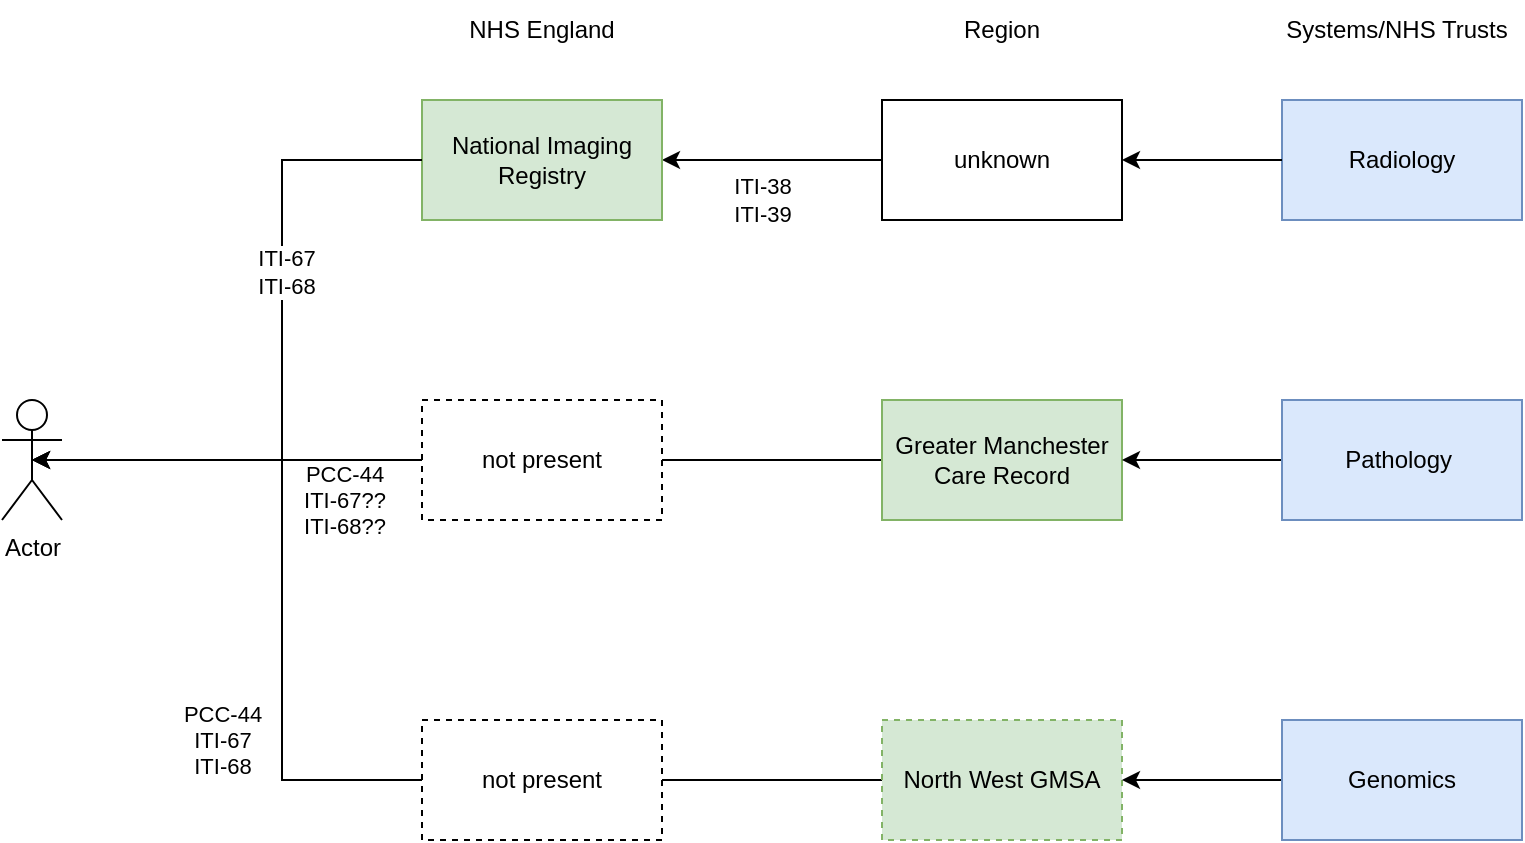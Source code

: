 <mxfile version="28.0.9">
  <diagram name="Page-1" id="b_ohoWjHpFIqI_drD8ev">
    <mxGraphModel grid="1" page="1" gridSize="10" guides="1" tooltips="1" connect="1" arrows="1" fold="1" pageScale="1" pageWidth="850" pageHeight="1100" math="0" shadow="0">
      <root>
        <mxCell id="0" />
        <mxCell id="1" parent="0" />
        <mxCell id="VlpDXsIO-DrW601zX8-2-7" style="edgeStyle=orthogonalEdgeStyle;rounded=0;orthogonalLoop=1;jettySize=auto;html=1;" edge="1" parent="1" source="VlpDXsIO-DrW601zX8-2-17" target="VlpDXsIO-DrW601zX8-2-5">
          <mxGeometry relative="1" as="geometry" />
        </mxCell>
        <mxCell id="VlpDXsIO-DrW601zX8-2-19" value="ITI-38&lt;br&gt;ITI-39" style="edgeLabel;html=1;align=center;verticalAlign=middle;resizable=0;points=[];" connectable="0" vertex="1" parent="VlpDXsIO-DrW601zX8-2-7">
          <mxGeometry x="-0.145" y="1" relative="1" as="geometry">
            <mxPoint x="-13" y="19" as="offset" />
          </mxGeometry>
        </mxCell>
        <mxCell id="VlpDXsIO-DrW601zX8-2-1" value="Radiology" style="rounded=0;whiteSpace=wrap;html=1;fillColor=#dae8fc;strokeColor=#6c8ebf;" vertex="1" parent="1">
          <mxGeometry x="870" y="120" width="120" height="60" as="geometry" />
        </mxCell>
        <mxCell id="VlpDXsIO-DrW601zX8-2-8" style="edgeStyle=orthogonalEdgeStyle;rounded=0;orthogonalLoop=1;jettySize=auto;html=1;entryX=0.5;entryY=0.5;entryDx=0;entryDy=0;entryPerimeter=0;" edge="1" parent="1" source="VlpDXsIO-DrW601zX8-2-2" target="VlpDXsIO-DrW601zX8-2-11">
          <mxGeometry relative="1" as="geometry" />
        </mxCell>
        <mxCell id="VlpDXsIO-DrW601zX8-2-25" value="PCC-44&lt;br&gt;ITI-67??&lt;br&gt;ITI-68??" style="edgeLabel;html=1;align=center;verticalAlign=middle;resizable=0;points=[];" connectable="0" vertex="1" parent="VlpDXsIO-DrW601zX8-2-8">
          <mxGeometry x="-0.164" y="2" relative="1" as="geometry">
            <mxPoint x="-92" y="18" as="offset" />
          </mxGeometry>
        </mxCell>
        <mxCell id="VlpDXsIO-DrW601zX8-2-2" value="Greater Manchester Care Record" style="rounded=0;whiteSpace=wrap;html=1;fillColor=#d5e8d4;strokeColor=#82b366;" vertex="1" parent="1">
          <mxGeometry x="670" y="270" width="120" height="60" as="geometry" />
        </mxCell>
        <mxCell id="VlpDXsIO-DrW601zX8-2-10" style="edgeStyle=orthogonalEdgeStyle;rounded=0;orthogonalLoop=1;jettySize=auto;html=1;entryX=0.5;entryY=0.5;entryDx=0;entryDy=0;entryPerimeter=0;" edge="1" parent="1" source="VlpDXsIO-DrW601zX8-2-3" target="VlpDXsIO-DrW601zX8-2-11">
          <mxGeometry relative="1" as="geometry">
            <Array as="points">
              <mxPoint x="370" y="460" />
              <mxPoint x="370" y="300" />
            </Array>
          </mxGeometry>
        </mxCell>
        <mxCell id="VlpDXsIO-DrW601zX8-2-24" value="PCC-44&lt;br&gt;ITI-67&lt;br&gt;ITI-68" style="edgeLabel;html=1;align=center;verticalAlign=middle;resizable=0;points=[];" connectable="0" vertex="1" parent="VlpDXsIO-DrW601zX8-2-10">
          <mxGeometry x="-0.345" y="-1" relative="1" as="geometry">
            <mxPoint x="-139" y="-19" as="offset" />
          </mxGeometry>
        </mxCell>
        <mxCell id="VlpDXsIO-DrW601zX8-2-3" value="North West GMSA" style="rounded=0;whiteSpace=wrap;html=1;fillColor=#d5e8d4;strokeColor=#82b366;dashed=1;" vertex="1" parent="1">
          <mxGeometry x="670" y="430" width="120" height="60" as="geometry" />
        </mxCell>
        <mxCell id="VlpDXsIO-DrW601zX8-2-4" value="not present" style="rounded=0;whiteSpace=wrap;html=1;dashed=1;" vertex="1" parent="1">
          <mxGeometry x="440" y="270" width="120" height="60" as="geometry" />
        </mxCell>
        <mxCell id="VlpDXsIO-DrW601zX8-2-5" value="National Imaging Registry" style="rounded=0;whiteSpace=wrap;html=1;fillColor=#d5e8d4;strokeColor=#82b366;" vertex="1" parent="1">
          <mxGeometry x="440" y="120" width="120" height="60" as="geometry" />
        </mxCell>
        <mxCell id="VlpDXsIO-DrW601zX8-2-9" value="not present" style="rounded=0;whiteSpace=wrap;html=1;dashed=1;" vertex="1" parent="1">
          <mxGeometry x="440" y="430" width="120" height="60" as="geometry" />
        </mxCell>
        <mxCell id="VlpDXsIO-DrW601zX8-2-11" value="Actor" style="shape=umlActor;verticalLabelPosition=bottom;verticalAlign=top;html=1;outlineConnect=0;" vertex="1" parent="1">
          <mxGeometry x="230" y="270" width="30" height="60" as="geometry" />
        </mxCell>
        <mxCell id="VlpDXsIO-DrW601zX8-2-12" style="edgeStyle=orthogonalEdgeStyle;rounded=0;orthogonalLoop=1;jettySize=auto;html=1;entryX=0.5;entryY=0.5;entryDx=0;entryDy=0;entryPerimeter=0;" edge="1" parent="1" source="VlpDXsIO-DrW601zX8-2-5" target="VlpDXsIO-DrW601zX8-2-11">
          <mxGeometry relative="1" as="geometry">
            <Array as="points">
              <mxPoint x="370" y="150" />
              <mxPoint x="370" y="300" />
            </Array>
          </mxGeometry>
        </mxCell>
        <mxCell id="VlpDXsIO-DrW601zX8-2-29" value="ITI-67&lt;br&gt;ITI-68" style="edgeLabel;html=1;align=center;verticalAlign=middle;resizable=0;points=[];" connectable="0" vertex="1" parent="VlpDXsIO-DrW601zX8-2-12">
          <mxGeometry x="-0.27" y="2" relative="1" as="geometry">
            <mxPoint as="offset" />
          </mxGeometry>
        </mxCell>
        <mxCell id="VlpDXsIO-DrW601zX8-2-18" value="" style="edgeStyle=orthogonalEdgeStyle;rounded=0;orthogonalLoop=1;jettySize=auto;html=1;" edge="1" parent="1" source="VlpDXsIO-DrW601zX8-2-1" target="VlpDXsIO-DrW601zX8-2-17">
          <mxGeometry relative="1" as="geometry">
            <mxPoint x="870" y="150" as="sourcePoint" />
            <mxPoint x="560" y="150" as="targetPoint" />
          </mxGeometry>
        </mxCell>
        <mxCell id="VlpDXsIO-DrW601zX8-2-17" value="unknown" style="rounded=0;whiteSpace=wrap;html=1;" vertex="1" parent="1">
          <mxGeometry x="670" y="120" width="120" height="60" as="geometry" />
        </mxCell>
        <mxCell id="VlpDXsIO-DrW601zX8-2-21" style="edgeStyle=orthogonalEdgeStyle;rounded=0;orthogonalLoop=1;jettySize=auto;html=1;" edge="1" parent="1" source="VlpDXsIO-DrW601zX8-2-20" target="VlpDXsIO-DrW601zX8-2-2">
          <mxGeometry relative="1" as="geometry" />
        </mxCell>
        <mxCell id="VlpDXsIO-DrW601zX8-2-20" value="Pathology&amp;nbsp;" style="rounded=0;whiteSpace=wrap;html=1;fillColor=#dae8fc;strokeColor=#6c8ebf;" vertex="1" parent="1">
          <mxGeometry x="870" y="270" width="120" height="60" as="geometry" />
        </mxCell>
        <mxCell id="VlpDXsIO-DrW601zX8-2-23" style="edgeStyle=orthogonalEdgeStyle;rounded=0;orthogonalLoop=1;jettySize=auto;html=1;entryX=1;entryY=0.5;entryDx=0;entryDy=0;" edge="1" parent="1" source="VlpDXsIO-DrW601zX8-2-22" target="VlpDXsIO-DrW601zX8-2-3">
          <mxGeometry relative="1" as="geometry" />
        </mxCell>
        <mxCell id="VlpDXsIO-DrW601zX8-2-22" value="Genomics" style="rounded=0;whiteSpace=wrap;html=1;fillColor=#dae8fc;strokeColor=#6c8ebf;" vertex="1" parent="1">
          <mxGeometry x="870" y="430" width="120" height="60" as="geometry" />
        </mxCell>
        <mxCell id="VlpDXsIO-DrW601zX8-2-26" value="NHS England" style="text;html=1;align=center;verticalAlign=middle;whiteSpace=wrap;rounded=0;" vertex="1" parent="1">
          <mxGeometry x="445" y="70" width="110" height="30" as="geometry" />
        </mxCell>
        <mxCell id="VlpDXsIO-DrW601zX8-2-27" value="Region" style="text;html=1;align=center;verticalAlign=middle;whiteSpace=wrap;rounded=0;" vertex="1" parent="1">
          <mxGeometry x="675" y="70" width="110" height="30" as="geometry" />
        </mxCell>
        <mxCell id="VlpDXsIO-DrW601zX8-2-28" value="Systems/NHS Trusts" style="text;html=1;align=center;verticalAlign=middle;whiteSpace=wrap;rounded=0;" vertex="1" parent="1">
          <mxGeometry x="865" y="70" width="125" height="30" as="geometry" />
        </mxCell>
      </root>
    </mxGraphModel>
  </diagram>
</mxfile>
